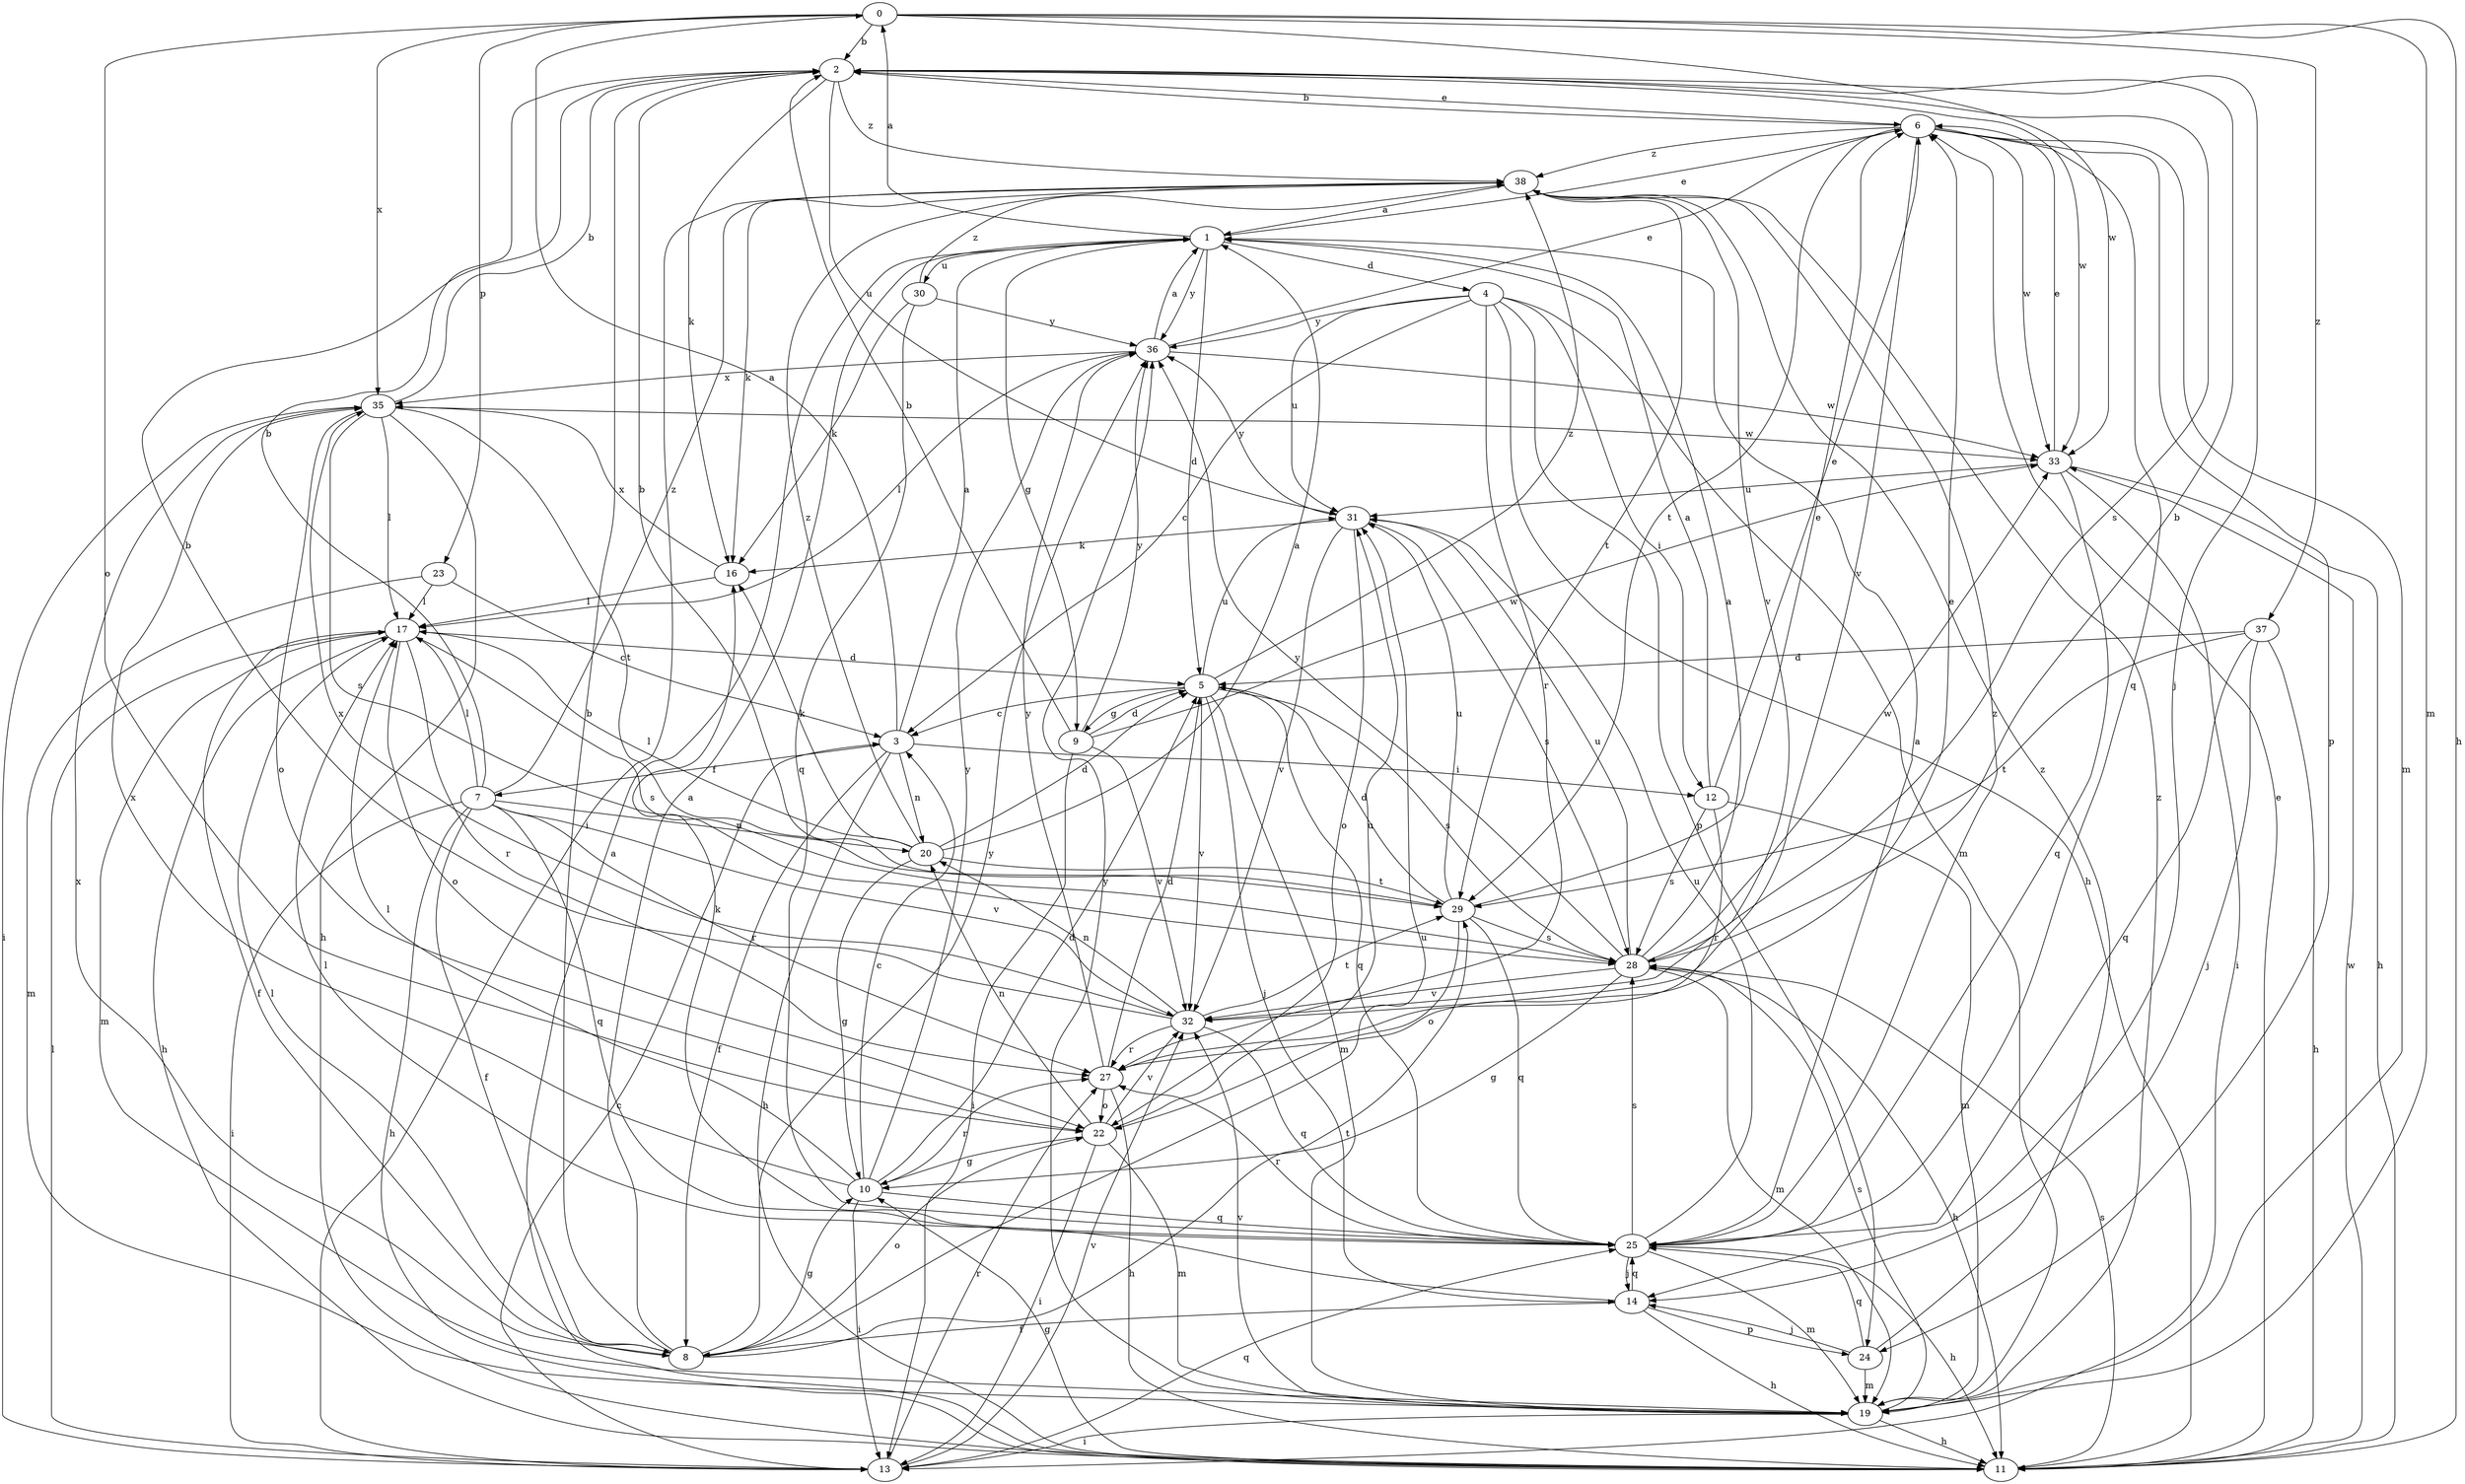 strict digraph  {
0;
1;
2;
3;
4;
5;
6;
7;
8;
9;
10;
11;
12;
13;
14;
16;
17;
19;
20;
22;
23;
24;
25;
27;
28;
29;
30;
31;
32;
33;
35;
36;
37;
38;
0 -> 2  [label=b];
0 -> 11  [label=h];
0 -> 19  [label=m];
0 -> 22  [label=o];
0 -> 23  [label=p];
0 -> 33  [label=w];
0 -> 35  [label=x];
0 -> 37  [label=z];
1 -> 0  [label=a];
1 -> 4  [label=d];
1 -> 5  [label=d];
1 -> 6  [label=e];
1 -> 9  [label=g];
1 -> 30  [label=u];
1 -> 36  [label=y];
2 -> 6  [label=e];
2 -> 14  [label=j];
2 -> 16  [label=k];
2 -> 28  [label=s];
2 -> 31  [label=u];
2 -> 33  [label=w];
2 -> 38  [label=z];
3 -> 0  [label=a];
3 -> 1  [label=a];
3 -> 7  [label=f];
3 -> 8  [label=f];
3 -> 11  [label=h];
3 -> 12  [label=i];
3 -> 20  [label=n];
4 -> 3  [label=c];
4 -> 11  [label=h];
4 -> 12  [label=i];
4 -> 19  [label=m];
4 -> 24  [label=p];
4 -> 27  [label=r];
4 -> 31  [label=u];
4 -> 36  [label=y];
5 -> 3  [label=c];
5 -> 9  [label=g];
5 -> 14  [label=j];
5 -> 19  [label=m];
5 -> 25  [label=q];
5 -> 28  [label=s];
5 -> 31  [label=u];
5 -> 32  [label=v];
5 -> 38  [label=z];
6 -> 2  [label=b];
6 -> 19  [label=m];
6 -> 24  [label=p];
6 -> 25  [label=q];
6 -> 29  [label=t];
6 -> 32  [label=v];
6 -> 33  [label=w];
6 -> 38  [label=z];
7 -> 2  [label=b];
7 -> 8  [label=f];
7 -> 11  [label=h];
7 -> 13  [label=i];
7 -> 17  [label=l];
7 -> 20  [label=n];
7 -> 25  [label=q];
7 -> 27  [label=r];
7 -> 32  [label=v];
7 -> 38  [label=z];
8 -> 1  [label=a];
8 -> 2  [label=b];
8 -> 10  [label=g];
8 -> 17  [label=l];
8 -> 22  [label=o];
8 -> 29  [label=t];
8 -> 31  [label=u];
8 -> 35  [label=x];
8 -> 36  [label=y];
9 -> 2  [label=b];
9 -> 5  [label=d];
9 -> 13  [label=i];
9 -> 32  [label=v];
9 -> 33  [label=w];
9 -> 36  [label=y];
10 -> 3  [label=c];
10 -> 5  [label=d];
10 -> 13  [label=i];
10 -> 17  [label=l];
10 -> 25  [label=q];
10 -> 27  [label=r];
10 -> 35  [label=x];
10 -> 36  [label=y];
11 -> 1  [label=a];
11 -> 6  [label=e];
11 -> 10  [label=g];
11 -> 28  [label=s];
11 -> 33  [label=w];
12 -> 1  [label=a];
12 -> 6  [label=e];
12 -> 19  [label=m];
12 -> 27  [label=r];
12 -> 28  [label=s];
13 -> 3  [label=c];
13 -> 17  [label=l];
13 -> 25  [label=q];
13 -> 27  [label=r];
13 -> 32  [label=v];
14 -> 8  [label=f];
14 -> 11  [label=h];
14 -> 17  [label=l];
14 -> 24  [label=p];
14 -> 25  [label=q];
16 -> 17  [label=l];
16 -> 35  [label=x];
17 -> 5  [label=d];
17 -> 8  [label=f];
17 -> 11  [label=h];
17 -> 19  [label=m];
17 -> 22  [label=o];
17 -> 27  [label=r];
17 -> 28  [label=s];
19 -> 11  [label=h];
19 -> 13  [label=i];
19 -> 28  [label=s];
19 -> 32  [label=v];
19 -> 36  [label=y];
19 -> 38  [label=z];
20 -> 1  [label=a];
20 -> 5  [label=d];
20 -> 10  [label=g];
20 -> 16  [label=k];
20 -> 17  [label=l];
20 -> 29  [label=t];
20 -> 38  [label=z];
22 -> 10  [label=g];
22 -> 13  [label=i];
22 -> 19  [label=m];
22 -> 20  [label=n];
22 -> 31  [label=u];
22 -> 32  [label=v];
23 -> 3  [label=c];
23 -> 17  [label=l];
23 -> 19  [label=m];
24 -> 14  [label=j];
24 -> 19  [label=m];
24 -> 25  [label=q];
24 -> 38  [label=z];
25 -> 1  [label=a];
25 -> 11  [label=h];
25 -> 14  [label=j];
25 -> 16  [label=k];
25 -> 19  [label=m];
25 -> 27  [label=r];
25 -> 28  [label=s];
25 -> 31  [label=u];
25 -> 38  [label=z];
27 -> 5  [label=d];
27 -> 6  [label=e];
27 -> 11  [label=h];
27 -> 22  [label=o];
27 -> 36  [label=y];
28 -> 1  [label=a];
28 -> 2  [label=b];
28 -> 10  [label=g];
28 -> 11  [label=h];
28 -> 19  [label=m];
28 -> 31  [label=u];
28 -> 32  [label=v];
28 -> 33  [label=w];
28 -> 36  [label=y];
29 -> 2  [label=b];
29 -> 5  [label=d];
29 -> 6  [label=e];
29 -> 22  [label=o];
29 -> 25  [label=q];
29 -> 28  [label=s];
29 -> 31  [label=u];
30 -> 16  [label=k];
30 -> 25  [label=q];
30 -> 36  [label=y];
30 -> 38  [label=z];
31 -> 16  [label=k];
31 -> 22  [label=o];
31 -> 28  [label=s];
31 -> 32  [label=v];
31 -> 36  [label=y];
32 -> 2  [label=b];
32 -> 20  [label=n];
32 -> 25  [label=q];
32 -> 27  [label=r];
32 -> 29  [label=t];
32 -> 35  [label=x];
33 -> 6  [label=e];
33 -> 11  [label=h];
33 -> 13  [label=i];
33 -> 25  [label=q];
33 -> 31  [label=u];
35 -> 2  [label=b];
35 -> 11  [label=h];
35 -> 13  [label=i];
35 -> 17  [label=l];
35 -> 22  [label=o];
35 -> 28  [label=s];
35 -> 29  [label=t];
35 -> 33  [label=w];
36 -> 1  [label=a];
36 -> 6  [label=e];
36 -> 17  [label=l];
36 -> 33  [label=w];
36 -> 35  [label=x];
37 -> 5  [label=d];
37 -> 11  [label=h];
37 -> 14  [label=j];
37 -> 25  [label=q];
37 -> 29  [label=t];
38 -> 1  [label=a];
38 -> 13  [label=i];
38 -> 16  [label=k];
38 -> 29  [label=t];
38 -> 32  [label=v];
}
